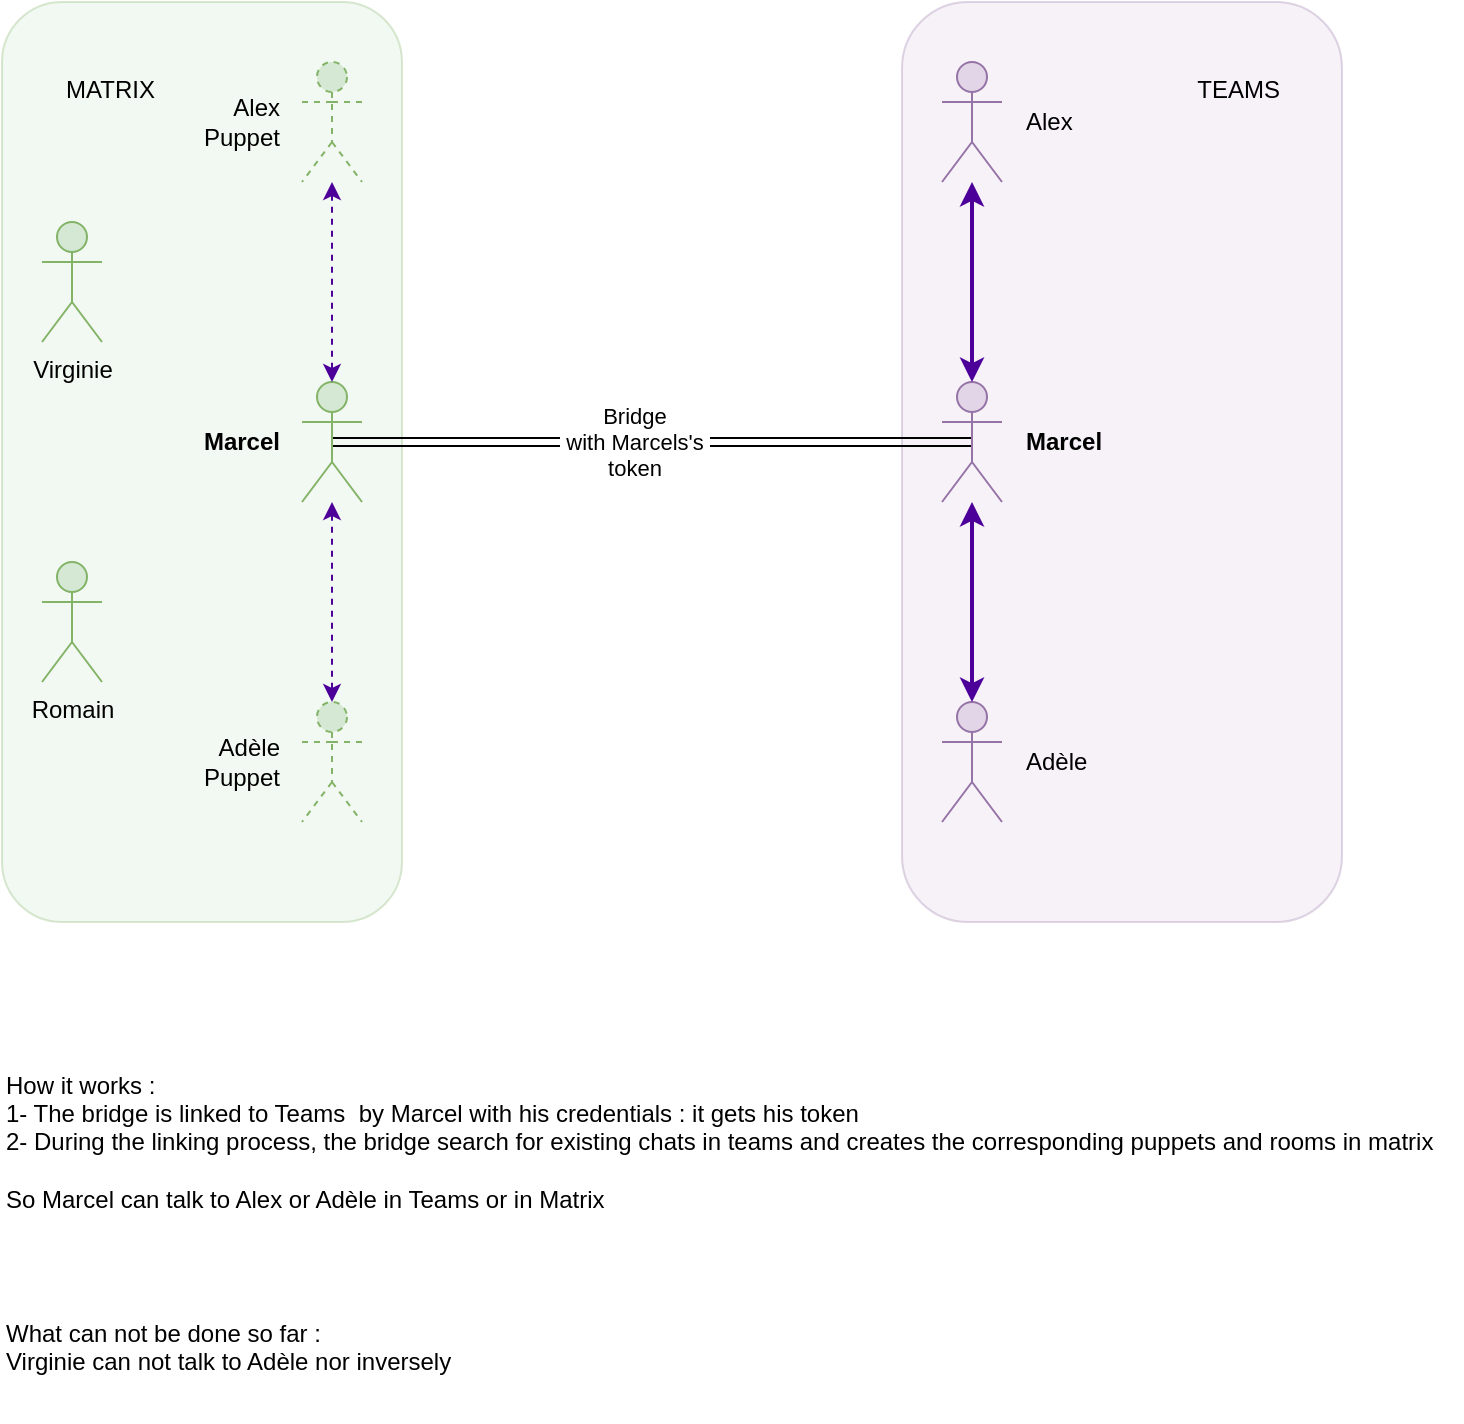 <mxfile version="21.5.0" type="github">
  <diagram name="Page-1" id="5Jhk13OeAjeZEkBotTxT">
    <mxGraphModel dx="1434" dy="726" grid="1" gridSize="10" guides="1" tooltips="1" connect="1" arrows="1" fold="1" page="1" pageScale="1" pageWidth="827" pageHeight="1169" math="0" shadow="0">
      <root>
        <mxCell id="0" />
        <mxCell id="1" parent="0" />
        <mxCell id="3dXYUPCKLj7_gHWv4Jhe-4" value="TEAMS" style="rounded=1;html=1;fillColor=#e1d5e7;strokeColor=#9673a6;fillStyle=auto;glass=0;opacity=30;spacingRight=30;align=right;spacingTop=30;verticalAlign=top;" vertex="1" parent="1">
          <mxGeometry x="529" y="110" width="220" height="460" as="geometry" />
        </mxCell>
        <mxCell id="3dXYUPCKLj7_gHWv4Jhe-3" value="MATRIX" style="rounded=1;whiteSpace=wrap;html=1;fillColor=#d5e8d4;strokeColor=#82b366;fillStyle=auto;glass=0;opacity=30;spacingLeft=30;align=left;verticalAlign=top;spacingBottom=0;spacingTop=30;" vertex="1" parent="1">
          <mxGeometry x="79" y="110" width="200" height="460" as="geometry" />
        </mxCell>
        <mxCell id="3dXYUPCKLj7_gHWv4Jhe-7" style="edgeStyle=orthogonalEdgeStyle;rounded=0;orthogonalLoop=1;jettySize=auto;html=1;exitX=0.5;exitY=0.5;exitDx=0;exitDy=0;exitPerimeter=0;entryX=0.5;entryY=0.5;entryDx=0;entryDy=0;entryPerimeter=0;shape=link;verticalAlign=middle;labelPosition=center;verticalLabelPosition=middle;align=center;" edge="1" parent="1" source="k5lb1gU79Tcg0jyvRi9l-1" target="k5lb1gU79Tcg0jyvRi9l-7">
          <mxGeometry relative="1" as="geometry" />
        </mxCell>
        <mxCell id="3dXYUPCKLj7_gHWv4Jhe-8" value="Bridge&lt;br&gt;&amp;nbsp;with Marcels&#39;s&amp;nbsp; &lt;br&gt;token" style="edgeLabel;html=1;align=center;verticalAlign=middle;resizable=0;points=[];" vertex="1" connectable="0" parent="3dXYUPCKLj7_gHWv4Jhe-7">
          <mxGeometry x="0.059" relative="1" as="geometry">
            <mxPoint as="offset" />
          </mxGeometry>
        </mxCell>
        <mxCell id="k5lb1gU79Tcg0jyvRi9l-1" value="&lt;div&gt;&lt;b&gt;Marcel&lt;br&gt;&lt;/b&gt;&lt;/div&gt;" style="shape=umlActor;verticalLabelPosition=middle;verticalAlign=middle;html=1;outlineConnect=0;fillColor=#e1d5e7;strokeColor=#9673a6;spacingRight=0;spacingLeft=10;spacingTop=0;spacingBottom=0;labelPosition=right;align=left;" parent="1" vertex="1">
          <mxGeometry x="549" y="300" width="30" height="60" as="geometry" />
        </mxCell>
        <mxCell id="k5lb1gU79Tcg0jyvRi9l-2" value="Romain" style="shape=umlActor;verticalLabelPosition=bottom;verticalAlign=top;html=1;outlineConnect=0;fillColor=#d5e8d4;strokeColor=#82b366;" parent="1" vertex="1">
          <mxGeometry x="99" y="390" width="30" height="60" as="geometry" />
        </mxCell>
        <mxCell id="k5lb1gU79Tcg0jyvRi9l-6" value="Adèle" style="shape=umlActor;verticalLabelPosition=middle;verticalAlign=middle;html=1;outlineConnect=0;fillColor=#e1d5e7;strokeColor=#9673a6;labelPosition=right;align=left;spacingLeft=10;" parent="1" vertex="1">
          <mxGeometry x="549" y="460" width="30" height="60" as="geometry" />
        </mxCell>
        <mxCell id="k5lb1gU79Tcg0jyvRi9l-7" value="Marcel" style="shape=umlActor;verticalLabelPosition=middle;verticalAlign=middle;html=1;outlineConnect=0;fillColor=#d5e8d4;strokeColor=#82b366;fontStyle=1;labelPosition=left;align=right;spacingRight=10;" parent="1" vertex="1">
          <mxGeometry x="229" y="300" width="30" height="60" as="geometry" />
        </mxCell>
        <mxCell id="3dXYUPCKLj7_gHWv4Jhe-14" style="edgeStyle=orthogonalEdgeStyle;rounded=0;orthogonalLoop=1;jettySize=auto;html=1;entryX=0.5;entryY=0;entryDx=0;entryDy=0;entryPerimeter=0;strokeColor=#4C0099;strokeWidth=2;startArrow=classic;startFill=1;" edge="1" parent="1" source="k5lb1gU79Tcg0jyvRi9l-8" target="k5lb1gU79Tcg0jyvRi9l-1">
          <mxGeometry relative="1" as="geometry" />
        </mxCell>
        <mxCell id="k5lb1gU79Tcg0jyvRi9l-8" value="&lt;div align=&quot;center&quot;&gt;Alex&lt;/div&gt;" style="shape=umlActor;verticalLabelPosition=middle;verticalAlign=middle;html=1;outlineConnect=0;fillColor=#e1d5e7;strokeColor=#9673a6;align=left;spacingRight=0;spacingLeft=10;labelPosition=right;" parent="1" vertex="1">
          <mxGeometry x="549" y="140" width="30" height="60" as="geometry" />
        </mxCell>
        <mxCell id="k5lb1gU79Tcg0jyvRi9l-9" value="Virginie" style="shape=umlActor;verticalLabelPosition=bottom;verticalAlign=top;html=1;outlineConnect=0;fillColor=#d5e8d4;strokeColor=#82b366;" parent="1" vertex="1">
          <mxGeometry x="99" y="220" width="30" height="60" as="geometry" />
        </mxCell>
        <mxCell id="3dXYUPCKLj7_gHWv4Jhe-9" value="Adèle&lt;br&gt;Puppet" style="shape=umlActor;verticalLabelPosition=middle;verticalAlign=middle;html=1;outlineConnect=0;fillColor=#d5e8d4;strokeColor=#82b366;dashed=1;spacingRight=10;labelPosition=left;align=right;" vertex="1" parent="1">
          <mxGeometry x="229" y="460" width="30" height="60" as="geometry" />
        </mxCell>
        <mxCell id="3dXYUPCKLj7_gHWv4Jhe-11" value="&lt;div&gt;Alex&lt;/div&gt;Puppet" style="shape=umlActor;verticalLabelPosition=middle;verticalAlign=middle;html=1;outlineConnect=0;fillColor=#d5e8d4;strokeColor=#82b366;dashed=1;spacingRight=10;labelPosition=left;align=right;" vertex="1" parent="1">
          <mxGeometry x="229" y="140" width="30" height="60" as="geometry" />
        </mxCell>
        <mxCell id="3dXYUPCKLj7_gHWv4Jhe-15" style="edgeStyle=orthogonalEdgeStyle;rounded=0;orthogonalLoop=1;jettySize=auto;html=1;strokeColor=#4C0099;strokeWidth=1;dashed=1;startArrow=classic;startFill=1;" edge="1" parent="1" source="3dXYUPCKLj7_gHWv4Jhe-11" target="k5lb1gU79Tcg0jyvRi9l-7">
          <mxGeometry relative="1" as="geometry">
            <mxPoint x="350" y="200" as="sourcePoint" />
            <mxPoint x="350" y="300" as="targetPoint" />
          </mxGeometry>
        </mxCell>
        <mxCell id="3dXYUPCKLj7_gHWv4Jhe-16" value="&lt;div align=&quot;left&quot;&gt;How it works : &lt;br&gt;1- The bridge is linked to Teams&amp;nbsp; by Marcel with his credentials : it gets his token&lt;br&gt;&lt;/div&gt;&lt;div align=&quot;left&quot;&gt;2- During the linking process, the bridge search for existing chats in teams and creates the corresponding puppets and rooms in matrix&lt;br&gt;&lt;/div&gt;&lt;div align=&quot;left&quot;&gt;&lt;br&gt;So Marcel can talk to Alex or Adèle in Teams or in Matrix&lt;br&gt;&lt;/div&gt;" style="text;html=1;align=left;verticalAlign=middle;resizable=0;points=[];autosize=1;strokeColor=none;fillColor=none;" vertex="1" parent="1">
          <mxGeometry x="79" y="635" width="730" height="90" as="geometry" />
        </mxCell>
        <mxCell id="3dXYUPCKLj7_gHWv4Jhe-17" style="edgeStyle=orthogonalEdgeStyle;rounded=0;orthogonalLoop=1;jettySize=auto;html=1;strokeColor=#4C0099;strokeWidth=2;startArrow=classic;startFill=1;" edge="1" parent="1" source="k5lb1gU79Tcg0jyvRi9l-1" target="k5lb1gU79Tcg0jyvRi9l-6">
          <mxGeometry relative="1" as="geometry">
            <mxPoint x="600" y="390" as="sourcePoint" />
            <mxPoint x="600" y="490" as="targetPoint" />
          </mxGeometry>
        </mxCell>
        <mxCell id="3dXYUPCKLj7_gHWv4Jhe-18" style="edgeStyle=orthogonalEdgeStyle;rounded=0;orthogonalLoop=1;jettySize=auto;html=1;strokeColor=#4C0099;strokeWidth=1;dashed=1;startArrow=classic;startFill=1;entryX=0.5;entryY=0;entryDx=0;entryDy=0;entryPerimeter=0;" edge="1" parent="1" source="k5lb1gU79Tcg0jyvRi9l-7" target="3dXYUPCKLj7_gHWv4Jhe-9">
          <mxGeometry relative="1" as="geometry">
            <mxPoint x="243.5" y="370" as="sourcePoint" />
            <mxPoint x="243.5" y="470" as="targetPoint" />
          </mxGeometry>
        </mxCell>
        <mxCell id="3dXYUPCKLj7_gHWv4Jhe-19" value="&lt;div align=&quot;left&quot;&gt;What can not be done so far :&lt;br&gt;Virginie can not talk to Adèle nor inversely&lt;br&gt;&lt;/div&gt;&lt;div align=&quot;left&quot;&gt;&lt;br&gt;&lt;/div&gt;" style="text;html=1;align=left;verticalAlign=middle;resizable=0;points=[];autosize=1;strokeColor=none;fillColor=none;" vertex="1" parent="1">
          <mxGeometry x="79" y="760" width="250" height="60" as="geometry" />
        </mxCell>
      </root>
    </mxGraphModel>
  </diagram>
</mxfile>
